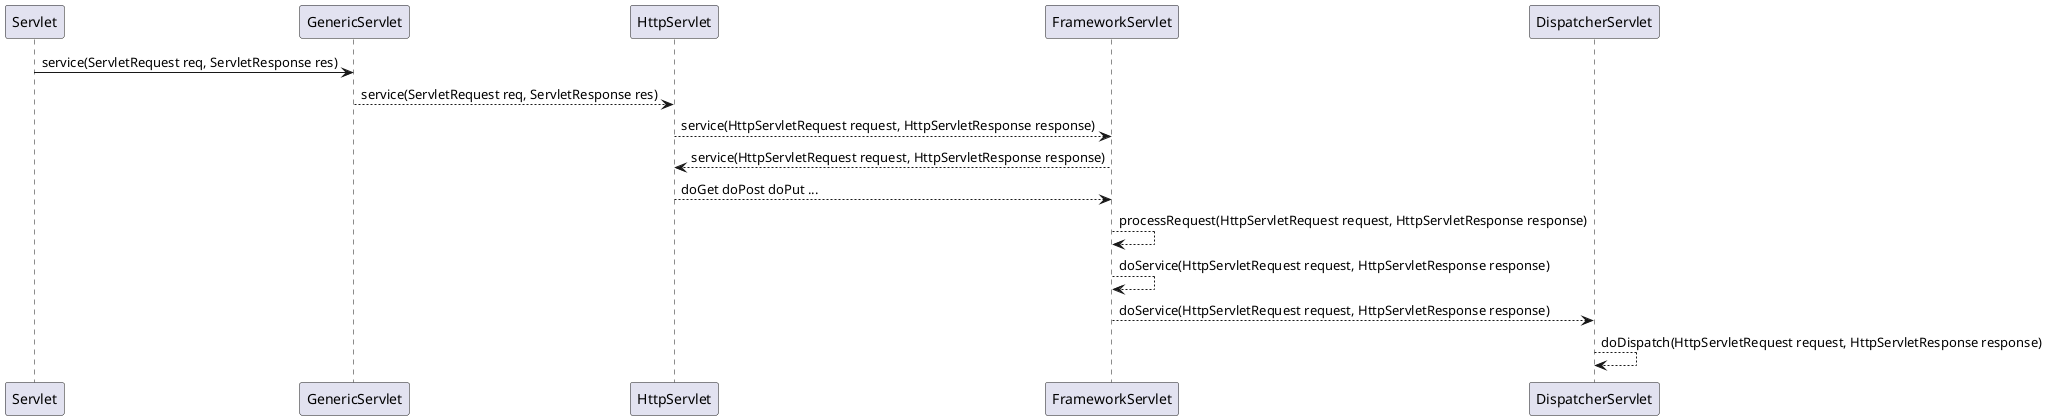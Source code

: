 @startuml
Servlet -> GenericServlet: service(ServletRequest req, ServletResponse res)
GenericServlet --> HttpServlet: service(ServletRequest req, ServletResponse res)
HttpServlet --> FrameworkServlet: service(HttpServletRequest request, HttpServletResponse response)
FrameworkServlet --> HttpServlet: service(HttpServletRequest request, HttpServletResponse response)

HttpServlet --> FrameworkServlet: doGet doPost doPut ...
FrameworkServlet --> FrameworkServlet: processRequest(HttpServletRequest request, HttpServletResponse response)
FrameworkServlet --> FrameworkServlet: doService(HttpServletRequest request, HttpServletResponse response)

FrameworkServlet --> DispatcherServlet: doService(HttpServletRequest request, HttpServletResponse response)

DispatcherServlet --> DispatcherServlet: doDispatch(HttpServletRequest request, HttpServletResponse response)

@enduml

